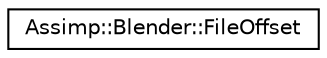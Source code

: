 digraph "Graphical Class Hierarchy"
{
  edge [fontname="Helvetica",fontsize="10",labelfontname="Helvetica",labelfontsize="10"];
  node [fontname="Helvetica",fontsize="10",shape=record];
  rankdir="LR";
  Node1 [label="Assimp::Blender::FileOffset",height=0.2,width=0.4,color="black", fillcolor="white", style="filled",URL="$struct_assimp_1_1_blender_1_1_file_offset.html"];
}
